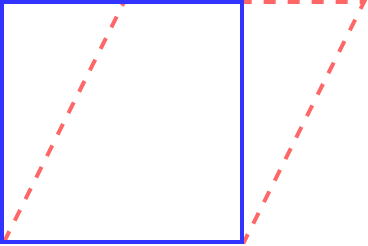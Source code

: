 <mxfile version="26.2.15" pages="2">
  <diagram id="GDDKn1zpvYccAPDTm20_" name="第 1 页">
    <mxGraphModel dx="1223" dy="731" grid="1" gridSize="10" guides="1" tooltips="1" connect="1" arrows="1" fold="1" page="1" pageScale="1" pageWidth="827" pageHeight="1169" math="0" shadow="0">
      <root>
        <mxCell id="0" />
        <mxCell id="1" parent="0" />
        <mxCell id="8cItGWLJGbdejO-4zer1-2" value="" style="shape=parallelogram;perimeter=parallelogramPerimeter;whiteSpace=wrap;html=1;fixedSize=1;fillColor=none;size=60;strokeColor=#FF6666;dashed=1;strokeWidth=2;" parent="1" vertex="1">
          <mxGeometry x="161" y="320" width="180" height="120" as="geometry" />
        </mxCell>
        <mxCell id="8cItGWLJGbdejO-4zer1-1" value="" style="whiteSpace=wrap;html=1;aspect=fixed;fillColor=none;strokeColor=#3333FF;strokeWidth=2;" parent="1" vertex="1">
          <mxGeometry x="160" y="320" width="120" height="120" as="geometry" />
        </mxCell>
      </root>
    </mxGraphModel>
  </diagram>
  <diagram id="f_7hWcPL-JUkO1UqjFZw" name="第 2 页">
    <mxGraphModel dx="1223" dy="731" grid="1" gridSize="10" guides="1" tooltips="1" connect="1" arrows="1" fold="1" page="1" pageScale="1" pageWidth="827" pageHeight="1169" math="0" shadow="0">
      <root>
        <mxCell id="0" />
        <mxCell id="1" parent="0" />
        <mxCell id="k65qy197QVM1TUpBCrKg-1" value="" style="whiteSpace=wrap;html=1;aspect=fixed;fillColor=none;strokeColor=#3333FF;strokeWidth=2;" parent="1" vertex="1">
          <mxGeometry x="440" y="320" width="120" height="120" as="geometry" />
        </mxCell>
        <mxCell id="k65qy197QVM1TUpBCrKg-2" value="" style="rhombus;whiteSpace=wrap;html=1;rotation=-45;fillColor=none;strokeWidth=2;strokeColor=#FF6666;dashed=1;" parent="1" vertex="1">
          <mxGeometry x="412.41" y="308.65" width="196" height="122.72" as="geometry" />
        </mxCell>
      </root>
    </mxGraphModel>
  </diagram>
</mxfile>
